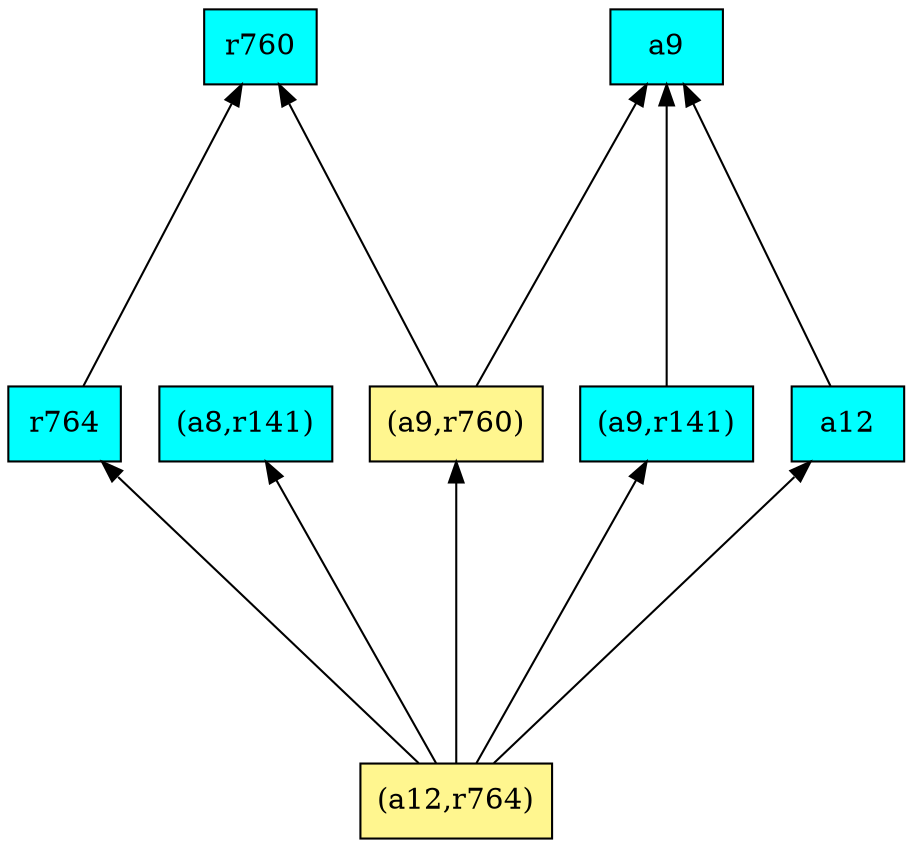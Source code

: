 digraph G {
rankdir=BT;ranksep="2.0";
"r764" [shape=record,fillcolor=cyan,style=filled,label="{r764}"];
"(a8,r141)" [shape=record,fillcolor=cyan,style=filled,label="{(a8,r141)}"];
"a9" [shape=record,fillcolor=cyan,style=filled,label="{a9}"];
"(a12,r764)" [shape=record,fillcolor=khaki1,style=filled,label="{(a12,r764)}"];
"(a9,r141)" [shape=record,fillcolor=cyan,style=filled,label="{(a9,r141)}"];
"r760" [shape=record,fillcolor=cyan,style=filled,label="{r760}"];
"(a9,r760)" [shape=record,fillcolor=khaki1,style=filled,label="{(a9,r760)}"];
"a12" [shape=record,fillcolor=cyan,style=filled,label="{a12}"];
"r764" -> "r760"
"(a12,r764)" -> "r764"
"(a12,r764)" -> "(a8,r141)"
"(a12,r764)" -> "(a9,r141)"
"(a12,r764)" -> "(a9,r760)"
"(a12,r764)" -> "a12"
"(a9,r141)" -> "a9"
"(a9,r760)" -> "a9"
"(a9,r760)" -> "r760"
"a12" -> "a9"
}